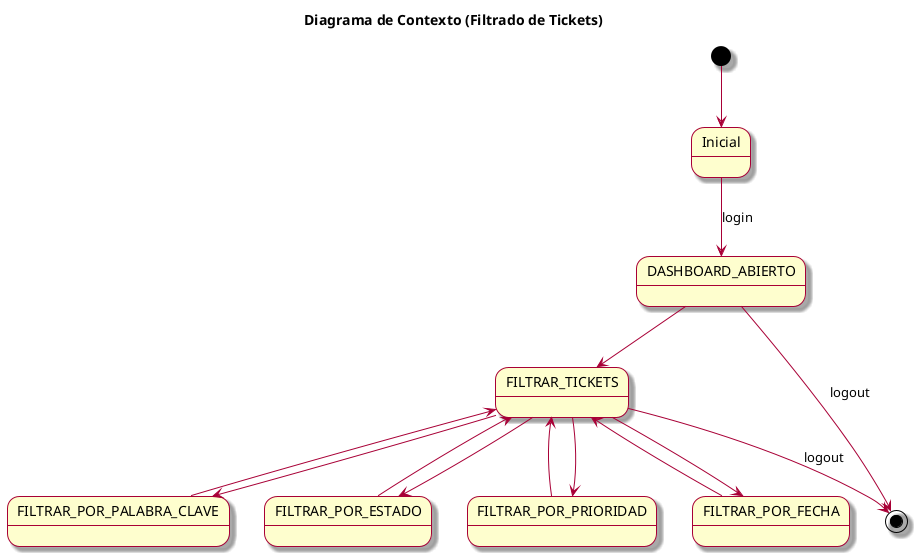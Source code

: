 @startuml
skin rose
title Diagrama de Contexto (Filtrado de Tickets)

[*] --> Inicial

Inicial -d-> DASHBOARD_ABIERTO : login

DASHBOARD_ABIERTO --> FILTRAR_TICKETS

FILTRAR_TICKETS <-- FILTRAR_POR_PALABRA_CLAVE
FILTRAR_TICKETS <-- FILTRAR_POR_ESTADO
FILTRAR_TICKETS <-- FILTRAR_POR_PRIORIDAD
FILTRAR_TICKETS <-- FILTRAR_POR_FECHA

FILTRAR_TICKETS --> FILTRAR_POR_PALABRA_CLAVE
FILTRAR_TICKETS --> FILTRAR_POR_ESTADO
FILTRAR_TICKETS --> FILTRAR_POR_PRIORIDAD
FILTRAR_TICKETS --> FILTRAR_POR_FECHA

DASHBOARD_ABIERTO --> [*] : logout
FILTRAR_TICKETS --> [*] : logout
@enduml
